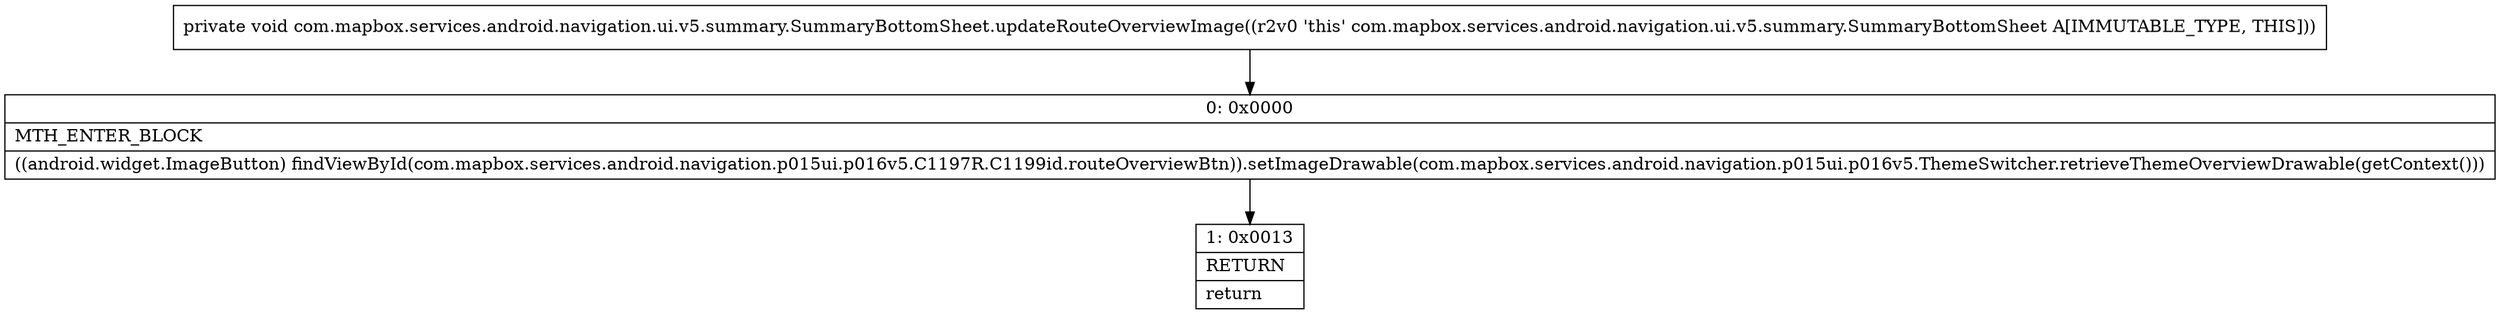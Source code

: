 digraph "CFG forcom.mapbox.services.android.navigation.ui.v5.summary.SummaryBottomSheet.updateRouteOverviewImage()V" {
Node_0 [shape=record,label="{0\:\ 0x0000|MTH_ENTER_BLOCK\l|((android.widget.ImageButton) findViewById(com.mapbox.services.android.navigation.p015ui.p016v5.C1197R.C1199id.routeOverviewBtn)).setImageDrawable(com.mapbox.services.android.navigation.p015ui.p016v5.ThemeSwitcher.retrieveThemeOverviewDrawable(getContext()))\l}"];
Node_1 [shape=record,label="{1\:\ 0x0013|RETURN\l|return\l}"];
MethodNode[shape=record,label="{private void com.mapbox.services.android.navigation.ui.v5.summary.SummaryBottomSheet.updateRouteOverviewImage((r2v0 'this' com.mapbox.services.android.navigation.ui.v5.summary.SummaryBottomSheet A[IMMUTABLE_TYPE, THIS])) }"];
MethodNode -> Node_0;
Node_0 -> Node_1;
}

